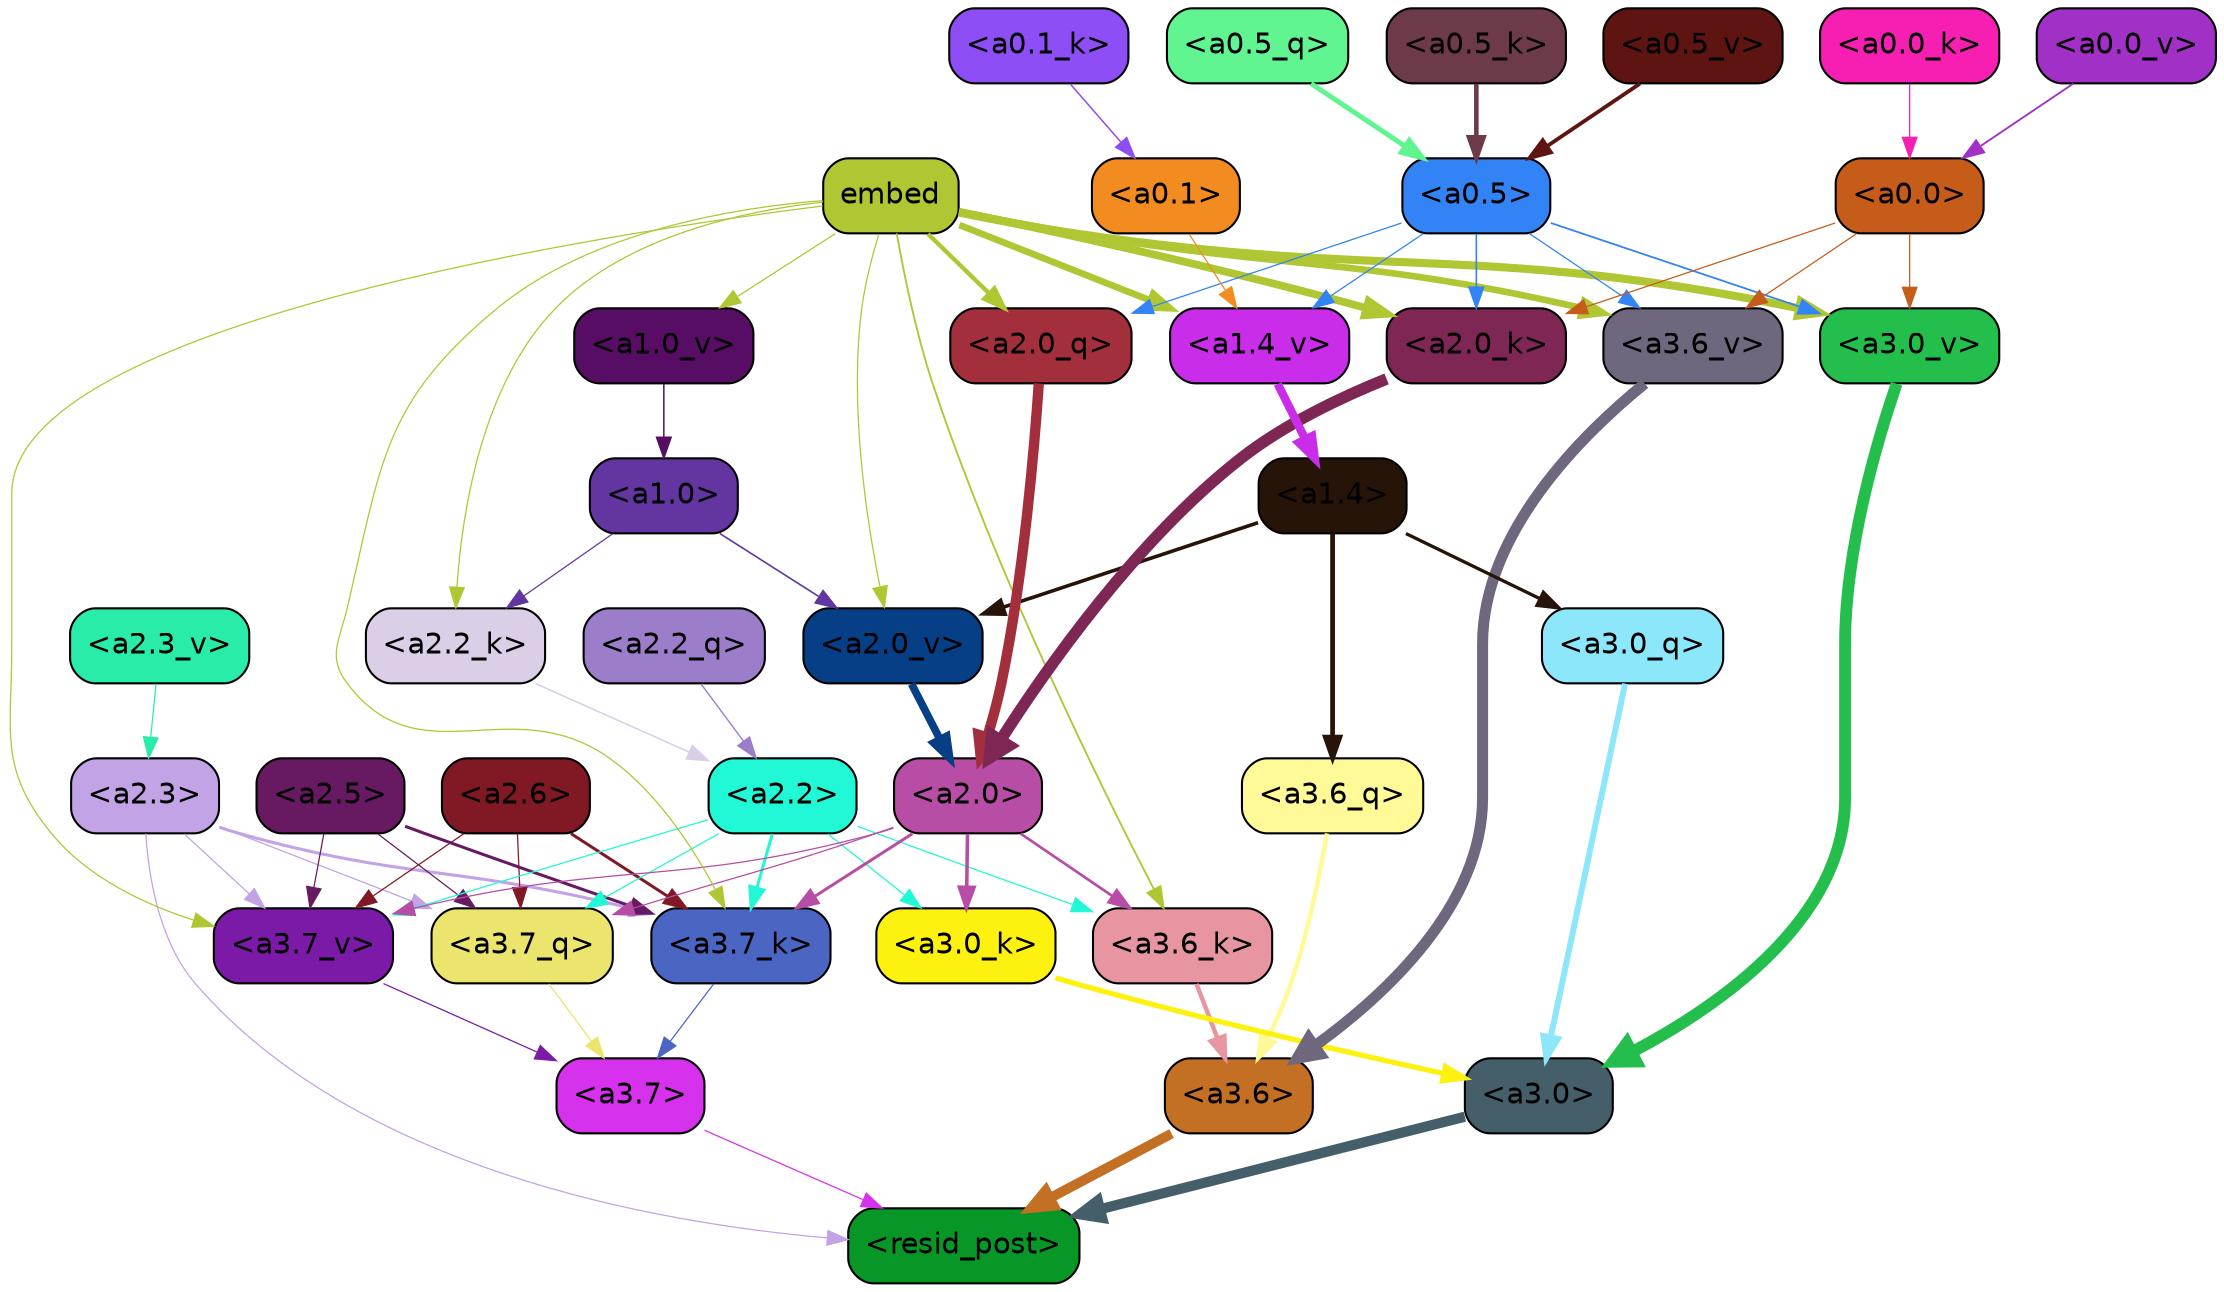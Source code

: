 strict digraph "" {
	graph [bgcolor=transparent,
		layout=dot,
		overlap=false,
		splines=true
	];
	"<a3.7>"	[color=black,
		fillcolor="#d631ec",
		fontname=Helvetica,
		shape=box,
		style="filled, rounded"];
	"<resid_post>"	[color=black,
		fillcolor="#089727",
		fontname=Helvetica,
		shape=box,
		style="filled, rounded"];
	"<a3.7>" -> "<resid_post>"	[color="#d631ec",
		penwidth=0.6];
	"<a3.6>"	[color=black,
		fillcolor="#c37025",
		fontname=Helvetica,
		shape=box,
		style="filled, rounded"];
	"<a3.6>" -> "<resid_post>"	[color="#c37025",
		penwidth=4.746312499046326];
	"<a3.0>"	[color=black,
		fillcolor="#455f6a",
		fontname=Helvetica,
		shape=box,
		style="filled, rounded"];
	"<a3.0>" -> "<resid_post>"	[color="#455f6a",
		penwidth=4.896343111991882];
	"<a2.3>"	[color=black,
		fillcolor="#c2a3e6",
		fontname=Helvetica,
		shape=box,
		style="filled, rounded"];
	"<a2.3>" -> "<resid_post>"	[color="#c2a3e6",
		penwidth=0.6];
	"<a3.7_q>"	[color=black,
		fillcolor="#ebe56d",
		fontname=Helvetica,
		shape=box,
		style="filled, rounded"];
	"<a2.3>" -> "<a3.7_q>"	[color="#c2a3e6",
		penwidth=0.6];
	"<a3.7_k>"	[color=black,
		fillcolor="#4a66c2",
		fontname=Helvetica,
		shape=box,
		style="filled, rounded"];
	"<a2.3>" -> "<a3.7_k>"	[color="#c2a3e6",
		penwidth=1.467104621231556];
	"<a3.7_v>"	[color=black,
		fillcolor="#7a1aa7",
		fontname=Helvetica,
		shape=box,
		style="filled, rounded"];
	"<a2.3>" -> "<a3.7_v>"	[color="#c2a3e6",
		penwidth=0.6];
	"<a3.7_q>" -> "<a3.7>"	[color="#ebe56d",
		penwidth=0.6];
	"<a3.6_q>"	[color=black,
		fillcolor="#fffa97",
		fontname=Helvetica,
		shape=box,
		style="filled, rounded"];
	"<a3.6_q>" -> "<a3.6>"	[color="#fffa97",
		penwidth=2.160832464694977];
	"<a3.0_q>"	[color=black,
		fillcolor="#8ce7fa",
		fontname=Helvetica,
		shape=box,
		style="filled, rounded"];
	"<a3.0_q>" -> "<a3.0>"	[color="#8ce7fa",
		penwidth=2.870753765106201];
	"<a3.7_k>" -> "<a3.7>"	[color="#4a66c2",
		penwidth=0.6];
	"<a3.6_k>"	[color=black,
		fillcolor="#e796a1",
		fontname=Helvetica,
		shape=box,
		style="filled, rounded"];
	"<a3.6_k>" -> "<a3.6>"	[color="#e796a1",
		penwidth=2.13908451795578];
	"<a3.0_k>"	[color=black,
		fillcolor="#fdf20f",
		fontname=Helvetica,
		shape=box,
		style="filled, rounded"];
	"<a3.0_k>" -> "<a3.0>"	[color="#fdf20f",
		penwidth=2.520303964614868];
	"<a3.7_v>" -> "<a3.7>"	[color="#7a1aa7",
		penwidth=0.6];
	"<a3.6_v>"	[color=black,
		fillcolor="#6e677e",
		fontname=Helvetica,
		shape=box,
		style="filled, rounded"];
	"<a3.6_v>" -> "<a3.6>"	[color="#6e677e",
		penwidth=5.297133803367615];
	"<a3.0_v>"	[color=black,
		fillcolor="#23be4c",
		fontname=Helvetica,
		shape=box,
		style="filled, rounded"];
	"<a3.0_v>" -> "<a3.0>"	[color="#23be4c",
		penwidth=5.680712580680847];
	"<a2.6>"	[color=black,
		fillcolor="#801924",
		fontname=Helvetica,
		shape=box,
		style="filled, rounded"];
	"<a2.6>" -> "<a3.7_q>"	[color="#801924",
		penwidth=0.6];
	"<a2.6>" -> "<a3.7_k>"	[color="#801924",
		penwidth=1.4453159049153328];
	"<a2.6>" -> "<a3.7_v>"	[color="#801924",
		penwidth=0.6];
	"<a2.5>"	[color=black,
		fillcolor="#671a61",
		fontname=Helvetica,
		shape=box,
		style="filled, rounded"];
	"<a2.5>" -> "<a3.7_q>"	[color="#671a61",
		penwidth=0.6];
	"<a2.5>" -> "<a3.7_k>"	[color="#671a61",
		penwidth=1.4526091292500496];
	"<a2.5>" -> "<a3.7_v>"	[color="#671a61",
		penwidth=0.6];
	"<a2.2>"	[color=black,
		fillcolor="#21f8d5",
		fontname=Helvetica,
		shape=box,
		style="filled, rounded"];
	"<a2.2>" -> "<a3.7_q>"	[color="#21f8d5",
		penwidth=0.6];
	"<a2.2>" -> "<a3.7_k>"	[color="#21f8d5",
		penwidth=1.4310357049107552];
	"<a2.2>" -> "<a3.6_k>"	[color="#21f8d5",
		penwidth=0.6];
	"<a2.2>" -> "<a3.0_k>"	[color="#21f8d5",
		penwidth=0.6];
	"<a2.2>" -> "<a3.7_v>"	[color="#21f8d5",
		penwidth=0.6];
	"<a2.0>"	[color=black,
		fillcolor="#b74da4",
		fontname=Helvetica,
		shape=box,
		style="filled, rounded"];
	"<a2.0>" -> "<a3.7_q>"	[color="#b74da4",
		penwidth=0.6];
	"<a2.0>" -> "<a3.7_k>"	[color="#b74da4",
		penwidth=1.4314699843525887];
	"<a2.0>" -> "<a3.6_k>"	[color="#b74da4",
		penwidth=1.2950235605239868];
	"<a2.0>" -> "<a3.0_k>"	[color="#b74da4",
		penwidth=1.712992787361145];
	"<a2.0>" -> "<a3.7_v>"	[color="#b74da4",
		penwidth=0.6];
	"<a1.4>"	[color=black,
		fillcolor="#271408",
		fontname=Helvetica,
		shape=box,
		style="filled, rounded"];
	"<a1.4>" -> "<a3.6_q>"	[color="#271408",
		penwidth=2.2719132900238037];
	"<a1.4>" -> "<a3.0_q>"	[color="#271408",
		penwidth=1.5932877659797668];
	"<a2.0_v>"	[color=black,
		fillcolor="#073f87",
		fontname=Helvetica,
		shape=box,
		style="filled, rounded"];
	"<a1.4>" -> "<a2.0_v>"	[color="#271408",
		penwidth=1.7291951477527618];
	embed	[color=black,
		fillcolor="#b1c633",
		fontname=Helvetica,
		shape=box,
		style="filled, rounded"];
	embed -> "<a3.7_k>"	[color="#b1c633",
		penwidth=0.6];
	embed -> "<a3.6_k>"	[color="#b1c633",
		penwidth=0.891706109046936];
	embed -> "<a3.7_v>"	[color="#b1c633",
		penwidth=0.6];
	embed -> "<a3.6_v>"	[color="#b1c633",
		penwidth=3.1766927242279053];
	embed -> "<a3.0_v>"	[color="#b1c633",
		penwidth=3.9005755856633186];
	"<a2.0_q>"	[color=black,
		fillcolor="#a32f3d",
		fontname=Helvetica,
		shape=box,
		style="filled, rounded"];
	embed -> "<a2.0_q>"	[color="#b1c633",
		penwidth=2.0615941286087036];
	"<a2.2_k>"	[color=black,
		fillcolor="#dbcee7",
		fontname=Helvetica,
		shape=box,
		style="filled, rounded"];
	embed -> "<a2.2_k>"	[color="#b1c633",
		penwidth=0.6];
	"<a2.0_k>"	[color=black,
		fillcolor="#7f2754",
		fontname=Helvetica,
		shape=box,
		style="filled, rounded"];
	embed -> "<a2.0_k>"	[color="#b1c633",
		penwidth=3.732139825820923];
	embed -> "<a2.0_v>"	[color="#b1c633",
		penwidth=0.6];
	"<a1.4_v>"	[color=black,
		fillcolor="#c92dea",
		fontname=Helvetica,
		shape=box,
		style="filled, rounded"];
	embed -> "<a1.4_v>"	[color="#b1c633",
		penwidth=3.2134487628936768];
	"<a1.0_v>"	[color=black,
		fillcolor="#570d64",
		fontname=Helvetica,
		shape=box,
		style="filled, rounded"];
	embed -> "<a1.0_v>"	[color="#b1c633",
		penwidth=0.6];
	"<a0.5>"	[color=black,
		fillcolor="#3283f5",
		fontname=Helvetica,
		shape=box,
		style="filled, rounded"];
	"<a0.5>" -> "<a3.6_v>"	[color="#3283f5",
		penwidth=0.6];
	"<a0.5>" -> "<a3.0_v>"	[color="#3283f5",
		penwidth=0.8493617177009583];
	"<a0.5>" -> "<a2.0_q>"	[color="#3283f5",
		penwidth=0.6];
	"<a0.5>" -> "<a2.0_k>"	[color="#3283f5",
		penwidth=0.7637084722518921];
	"<a0.5>" -> "<a1.4_v>"	[color="#3283f5",
		penwidth=0.6];
	"<a0.0>"	[color=black,
		fillcolor="#c55c1a",
		fontname=Helvetica,
		shape=box,
		style="filled, rounded"];
	"<a0.0>" -> "<a3.6_v>"	[color="#c55c1a",
		penwidth=0.6];
	"<a0.0>" -> "<a3.0_v>"	[color="#c55c1a",
		penwidth=0.6];
	"<a0.0>" -> "<a2.0_k>"	[color="#c55c1a",
		penwidth=0.6];
	"<a2.2_q>"	[color=black,
		fillcolor="#9b7dca",
		fontname=Helvetica,
		shape=box,
		style="filled, rounded"];
	"<a2.2_q>" -> "<a2.2>"	[color="#9b7dca",
		penwidth=0.6677633281797171];
	"<a2.0_q>" -> "<a2.0>"	[color="#a32f3d",
		penwidth=4.966194009408355];
	"<a2.2_k>" -> "<a2.2>"	[color="#dbcee7",
		penwidth=0.7399393804371357];
	"<a2.0_k>" -> "<a2.0>"	[color="#7f2754",
		penwidth=5.5817058570683];
	"<a2.3_v>"	[color=black,
		fillcolor="#29eca9",
		fontname=Helvetica,
		shape=box,
		style="filled, rounded"];
	"<a2.3_v>" -> "<a2.3>"	[color="#29eca9",
		penwidth=0.6];
	"<a2.0_v>" -> "<a2.0>"	[color="#073f87",
		penwidth=3.7102378383278847];
	"<a1.0>"	[color=black,
		fillcolor="#6235a1",
		fontname=Helvetica,
		shape=box,
		style="filled, rounded"];
	"<a1.0>" -> "<a2.2_k>"	[color="#6235a1",
		penwidth=0.6];
	"<a1.0>" -> "<a2.0_v>"	[color="#6235a1",
		penwidth=0.7823128998279572];
	"<a1.4_v>" -> "<a1.4>"	[color="#c92dea",
		penwidth=4.028138041496277];
	"<a1.0_v>" -> "<a1.0>"	[color="#570d64",
		penwidth=0.7187004089355469];
	"<a0.1>"	[color=black,
		fillcolor="#f28b20",
		fontname=Helvetica,
		shape=box,
		style="filled, rounded"];
	"<a0.1>" -> "<a1.4_v>"	[color="#f28b20",
		penwidth=0.6];
	"<a0.5_q>"	[color=black,
		fillcolor="#61f591",
		fontname=Helvetica,
		shape=box,
		style="filled, rounded"];
	"<a0.5_q>" -> "<a0.5>"	[color="#61f591",
		penwidth=2.3771026134490967];
	"<a0.5_k>"	[color=black,
		fillcolor="#6d3a49",
		fontname=Helvetica,
		shape=box,
		style="filled, rounded"];
	"<a0.5_k>" -> "<a0.5>"	[color="#6d3a49",
		penwidth=2.2010657787323];
	"<a0.1_k>"	[color=black,
		fillcolor="#8d4ef6",
		fontname=Helvetica,
		shape=box,
		style="filled, rounded"];
	"<a0.1_k>" -> "<a0.1>"	[color="#8d4ef6",
		penwidth=0.7254314422607422];
	"<a0.0_k>"	[color=black,
		fillcolor="#f71fb2",
		fontname=Helvetica,
		shape=box,
		style="filled, rounded"];
	"<a0.0_k>" -> "<a0.0>"	[color="#f71fb2",
		penwidth=0.6203725337982178];
	"<a0.5_v>"	[color=black,
		fillcolor="#5e1410",
		fontname=Helvetica,
		shape=box,
		style="filled, rounded"];
	"<a0.5_v>" -> "<a0.5>"	[color="#5e1410",
		penwidth=1.8365508317947388];
	"<a0.0_v>"	[color=black,
		fillcolor="#a030c6",
		fontname=Helvetica,
		shape=box,
		style="filled, rounded"];
	"<a0.0_v>" -> "<a0.0>"	[color="#a030c6",
		penwidth=0.8879287242889404];
}
